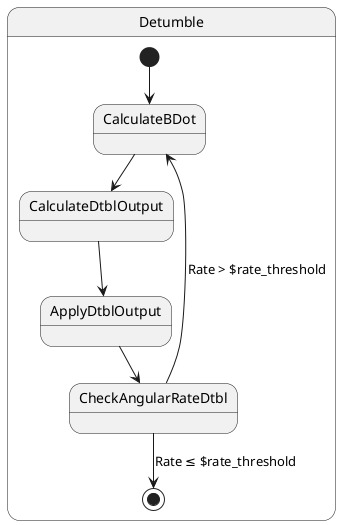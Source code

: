 @startuml detumble
state Detumble {
    [*] --> CalculateBDot
    CalculateBDot --> CalculateDtblOutput
    CalculateDtblOutput --> ApplyDtblOutput
    ApplyDtblOutput --> CheckAngularRateDtbl
    CheckAngularRateDtbl --> CalculateBDot : Rate > $rate_threshold
    CheckAngularRateDtbl --> [*] : Rate ≤ $rate_threshold
}
@enduml